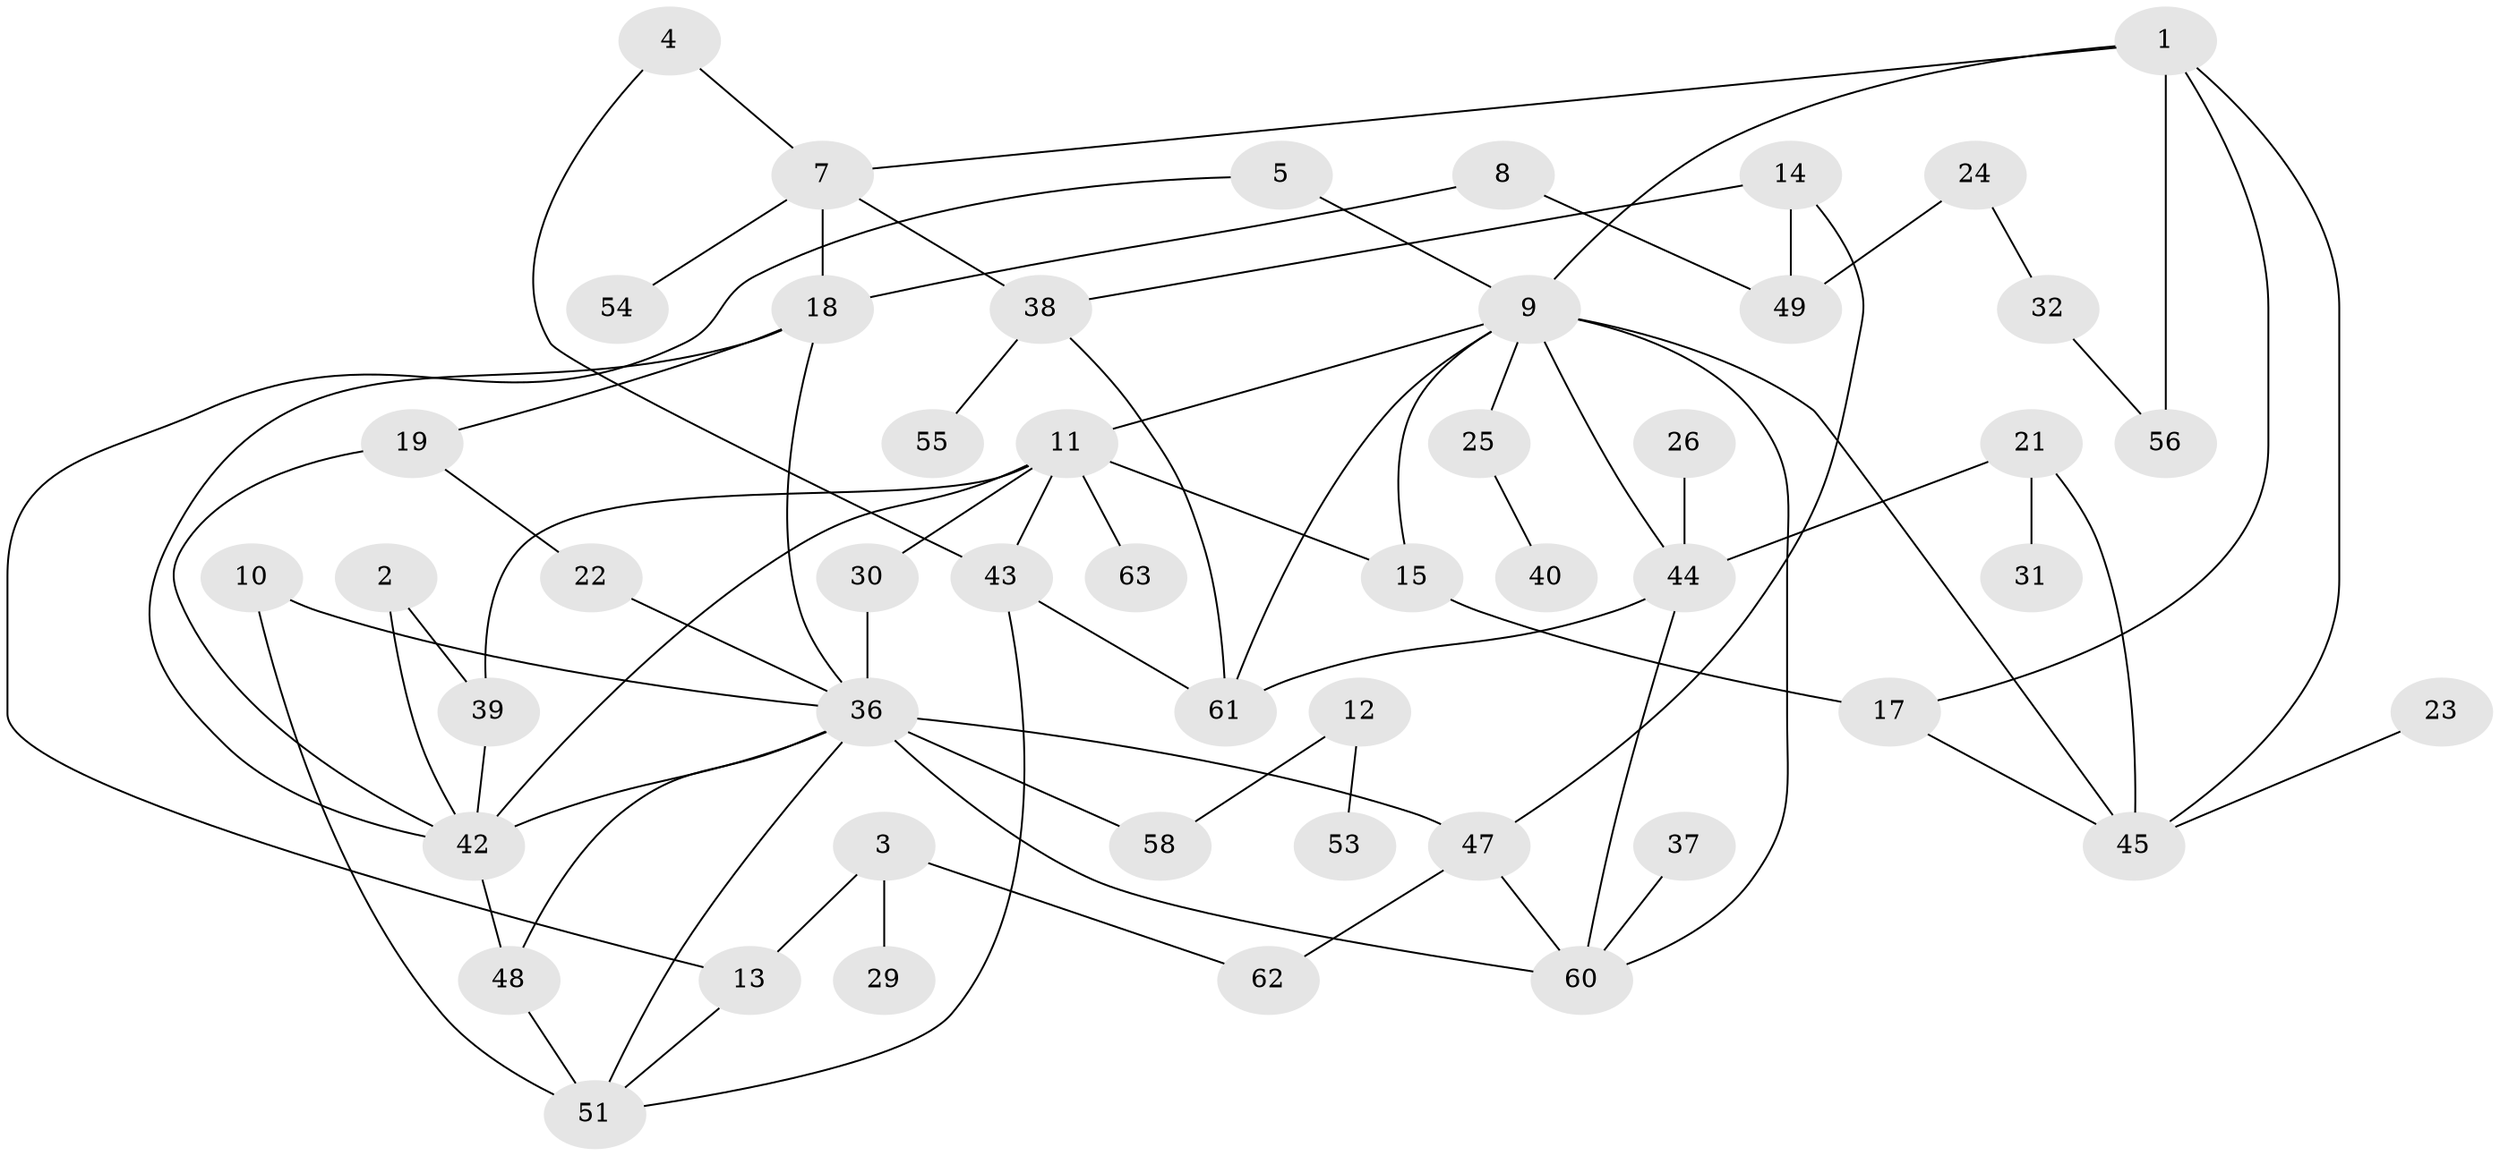 // original degree distribution, {3: 0.176, 1: 0.232, 2: 0.288, 6: 0.024, 4: 0.128, 0: 0.096, 7: 0.016, 5: 0.04}
// Generated by graph-tools (version 1.1) at 2025/48/03/04/25 22:48:28]
// undirected, 49 vertices, 76 edges
graph export_dot {
  node [color=gray90,style=filled];
  1;
  2;
  3;
  4;
  5;
  7;
  8;
  9;
  10;
  11;
  12;
  13;
  14;
  15;
  17;
  18;
  19;
  21;
  22;
  23;
  24;
  25;
  26;
  29;
  30;
  31;
  32;
  36;
  37;
  38;
  39;
  40;
  42;
  43;
  44;
  45;
  47;
  48;
  49;
  51;
  53;
  54;
  55;
  56;
  58;
  60;
  61;
  62;
  63;
  1 -- 7 [weight=1.0];
  1 -- 9 [weight=1.0];
  1 -- 17 [weight=1.0];
  1 -- 45 [weight=1.0];
  1 -- 56 [weight=1.0];
  2 -- 39 [weight=1.0];
  2 -- 42 [weight=1.0];
  3 -- 13 [weight=1.0];
  3 -- 29 [weight=1.0];
  3 -- 62 [weight=1.0];
  4 -- 7 [weight=1.0];
  4 -- 43 [weight=1.0];
  5 -- 9 [weight=1.0];
  5 -- 13 [weight=1.0];
  7 -- 18 [weight=1.0];
  7 -- 38 [weight=1.0];
  7 -- 54 [weight=1.0];
  8 -- 18 [weight=1.0];
  8 -- 49 [weight=1.0];
  9 -- 11 [weight=1.0];
  9 -- 15 [weight=1.0];
  9 -- 25 [weight=1.0];
  9 -- 44 [weight=2.0];
  9 -- 45 [weight=1.0];
  9 -- 60 [weight=1.0];
  9 -- 61 [weight=1.0];
  10 -- 36 [weight=1.0];
  10 -- 51 [weight=2.0];
  11 -- 15 [weight=1.0];
  11 -- 30 [weight=1.0];
  11 -- 39 [weight=1.0];
  11 -- 42 [weight=1.0];
  11 -- 43 [weight=1.0];
  11 -- 63 [weight=1.0];
  12 -- 53 [weight=1.0];
  12 -- 58 [weight=1.0];
  13 -- 51 [weight=1.0];
  14 -- 38 [weight=1.0];
  14 -- 47 [weight=1.0];
  14 -- 49 [weight=1.0];
  15 -- 17 [weight=1.0];
  17 -- 45 [weight=1.0];
  18 -- 19 [weight=1.0];
  18 -- 36 [weight=1.0];
  18 -- 42 [weight=1.0];
  19 -- 22 [weight=2.0];
  19 -- 42 [weight=1.0];
  21 -- 31 [weight=1.0];
  21 -- 44 [weight=4.0];
  21 -- 45 [weight=3.0];
  22 -- 36 [weight=2.0];
  23 -- 45 [weight=1.0];
  24 -- 32 [weight=1.0];
  24 -- 49 [weight=1.0];
  25 -- 40 [weight=1.0];
  26 -- 44 [weight=1.0];
  30 -- 36 [weight=1.0];
  32 -- 56 [weight=1.0];
  36 -- 42 [weight=1.0];
  36 -- 47 [weight=1.0];
  36 -- 48 [weight=1.0];
  36 -- 51 [weight=1.0];
  36 -- 58 [weight=2.0];
  36 -- 60 [weight=1.0];
  37 -- 60 [weight=1.0];
  38 -- 55 [weight=1.0];
  38 -- 61 [weight=1.0];
  39 -- 42 [weight=1.0];
  42 -- 48 [weight=2.0];
  43 -- 51 [weight=1.0];
  43 -- 61 [weight=1.0];
  44 -- 60 [weight=1.0];
  44 -- 61 [weight=1.0];
  47 -- 60 [weight=1.0];
  47 -- 62 [weight=1.0];
  48 -- 51 [weight=1.0];
}
